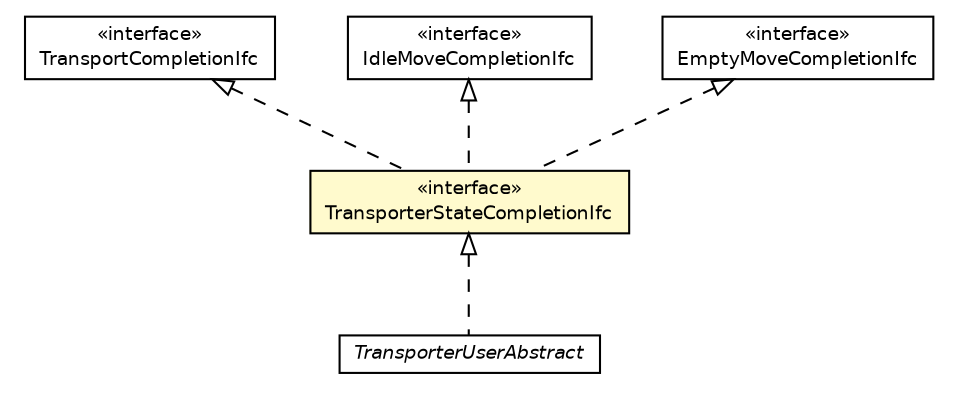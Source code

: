 #!/usr/local/bin/dot
#
# Class diagram 
# Generated by UMLGraph version 5.4 (http://www.umlgraph.org/)
#

digraph G {
	edge [fontname="Helvetica",fontsize=10,labelfontname="Helvetica",labelfontsize=10];
	node [fontname="Helvetica",fontsize=10,shape=plaintext];
	nodesep=0.25;
	ranksep=0.5;
	// jsl.modeling.elements.spatial.transporter.TransporterUserAbstract
	c226818 [label=<<table title="jsl.modeling.elements.spatial.transporter.TransporterUserAbstract" border="0" cellborder="1" cellspacing="0" cellpadding="2" port="p" href="./TransporterUserAbstract.html">
		<tr><td><table border="0" cellspacing="0" cellpadding="1">
<tr><td align="center" balign="center"><font face="Helvetica-Oblique"> TransporterUserAbstract </font></td></tr>
		</table></td></tr>
		</table>>, URL="./TransporterUserAbstract.html", fontname="Helvetica", fontcolor="black", fontsize=9.0];
	// jsl.modeling.elements.spatial.transporter.TransporterStateCompletionIfc
	c226820 [label=<<table title="jsl.modeling.elements.spatial.transporter.TransporterStateCompletionIfc" border="0" cellborder="1" cellspacing="0" cellpadding="2" port="p" bgcolor="lemonChiffon" href="./TransporterStateCompletionIfc.html">
		<tr><td><table border="0" cellspacing="0" cellpadding="1">
<tr><td align="center" balign="center"> &#171;interface&#187; </td></tr>
<tr><td align="center" balign="center"> TransporterStateCompletionIfc </td></tr>
		</table></td></tr>
		</table>>, URL="./TransporterStateCompletionIfc.html", fontname="Helvetica", fontcolor="black", fontsize=9.0];
	// jsl.modeling.elements.spatial.transporter.TransportCompletionIfc
	c226835 [label=<<table title="jsl.modeling.elements.spatial.transporter.TransportCompletionIfc" border="0" cellborder="1" cellspacing="0" cellpadding="2" port="p" href="./TransportCompletionIfc.html">
		<tr><td><table border="0" cellspacing="0" cellpadding="1">
<tr><td align="center" balign="center"> &#171;interface&#187; </td></tr>
<tr><td align="center" balign="center"> TransportCompletionIfc </td></tr>
		</table></td></tr>
		</table>>, URL="./TransportCompletionIfc.html", fontname="Helvetica", fontcolor="black", fontsize=9.0];
	// jsl.modeling.elements.spatial.transporter.IdleMoveCompletionIfc
	c226837 [label=<<table title="jsl.modeling.elements.spatial.transporter.IdleMoveCompletionIfc" border="0" cellborder="1" cellspacing="0" cellpadding="2" port="p" href="./IdleMoveCompletionIfc.html">
		<tr><td><table border="0" cellspacing="0" cellpadding="1">
<tr><td align="center" balign="center"> &#171;interface&#187; </td></tr>
<tr><td align="center" balign="center"> IdleMoveCompletionIfc </td></tr>
		</table></td></tr>
		</table>>, URL="./IdleMoveCompletionIfc.html", fontname="Helvetica", fontcolor="black", fontsize=9.0];
	// jsl.modeling.elements.spatial.transporter.EmptyMoveCompletionIfc
	c226838 [label=<<table title="jsl.modeling.elements.spatial.transporter.EmptyMoveCompletionIfc" border="0" cellborder="1" cellspacing="0" cellpadding="2" port="p" href="./EmptyMoveCompletionIfc.html">
		<tr><td><table border="0" cellspacing="0" cellpadding="1">
<tr><td align="center" balign="center"> &#171;interface&#187; </td></tr>
<tr><td align="center" balign="center"> EmptyMoveCompletionIfc </td></tr>
		</table></td></tr>
		</table>>, URL="./EmptyMoveCompletionIfc.html", fontname="Helvetica", fontcolor="black", fontsize=9.0];
	//jsl.modeling.elements.spatial.transporter.TransporterUserAbstract implements jsl.modeling.elements.spatial.transporter.TransporterStateCompletionIfc
	c226820:p -> c226818:p [dir=back,arrowtail=empty,style=dashed];
	//jsl.modeling.elements.spatial.transporter.TransporterStateCompletionIfc implements jsl.modeling.elements.spatial.transporter.IdleMoveCompletionIfc
	c226837:p -> c226820:p [dir=back,arrowtail=empty,style=dashed];
	//jsl.modeling.elements.spatial.transporter.TransporterStateCompletionIfc implements jsl.modeling.elements.spatial.transporter.EmptyMoveCompletionIfc
	c226838:p -> c226820:p [dir=back,arrowtail=empty,style=dashed];
	//jsl.modeling.elements.spatial.transporter.TransporterStateCompletionIfc implements jsl.modeling.elements.spatial.transporter.TransportCompletionIfc
	c226835:p -> c226820:p [dir=back,arrowtail=empty,style=dashed];
}

